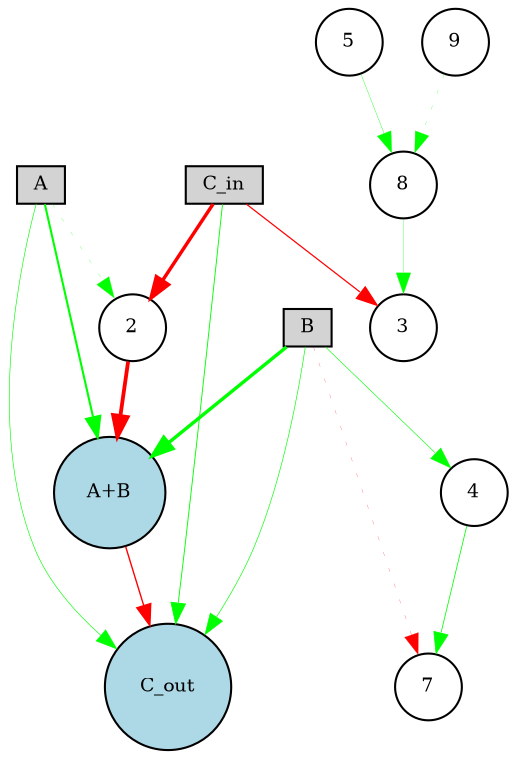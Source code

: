 digraph {
	node [fontsize=9 height=0.2 shape=circle width=0.2]
	A [fillcolor=lightgray shape=box style=filled]
	B [fillcolor=lightgray shape=box style=filled]
	C_in [fillcolor=lightgray shape=box style=filled]
	"A+B" [fillcolor=lightblue style=filled]
	C_out [fillcolor=lightblue style=filled]
	2 [fillcolor=white style=filled]
	3 [fillcolor=white style=filled]
	4 [fillcolor=white style=filled]
	5 [fillcolor=white style=filled]
	7 [fillcolor=white style=filled]
	8 [fillcolor=white style=filled]
	9 [fillcolor=white style=filled]
		"A+B" -> C_out [color=red penwidth=0.6626831228230442 style=solid]
		B -> C_out [color=green penwidth=0.3135710980801896 style=solid]
		A -> "A+B" [color=green penwidth=1.0008358472872239 style=solid]
		2 -> "A+B" [color=red penwidth=1.8388225271702792 style=solid]
		A -> C_out [color=green penwidth=0.3029590443693966 style=solid]
		9 -> 8 [color=green penwidth=0.10958346912345988 style=dotted]
		A -> 2 [color=green penwidth=0.10730048309998942 style=dotted]
		8 -> 3 [color=green penwidth=0.14217934375344066 style=solid]
		4 -> 7 [color=green penwidth=0.3799193207805678 style=solid]
		C_in -> C_out [color=green penwidth=0.4327576559254135 style=solid]
		C_in -> 2 [color=red penwidth=1.6534720942722296 style=solid]
		C_in -> 3 [color=red penwidth=0.5940668344433344 style=solid]
		B -> 4 [color=green penwidth=0.2921993477147258 style=solid]
		B -> 7 [color=red penwidth=0.10166556277913255 style=dotted]
		5 -> 8 [color=green penwidth=0.17770947185472372 style=solid]
		B -> "A+B" [color=green penwidth=1.6439559060255091 style=solid]
}
